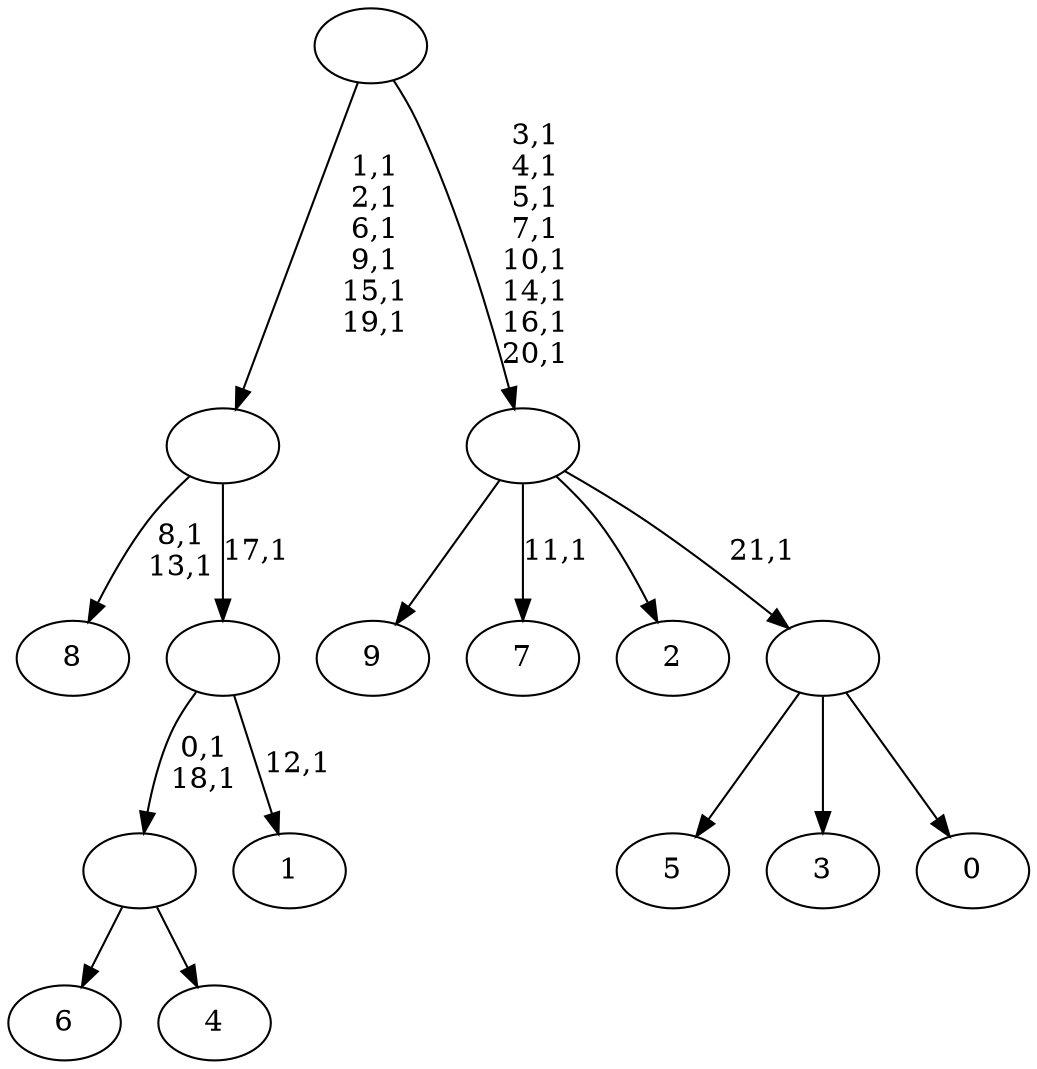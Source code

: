 digraph T {
	32 [label="9"]
	31 [label="8"]
	28 [label="7"]
	26 [label="6"]
	25 [label="5"]
	24 [label="4"]
	23 [label=""]
	21 [label="3"]
	20 [label="2"]
	19 [label="1"]
	17 [label=""]
	16 [label=""]
	10 [label="0"]
	9 [label=""]
	8 [label=""]
	0 [label=""]
	23 -> 26 [label=""]
	23 -> 24 [label=""]
	17 -> 19 [label="12,1"]
	17 -> 23 [label="0,1\n18,1"]
	16 -> 31 [label="8,1\n13,1"]
	16 -> 17 [label="17,1"]
	9 -> 25 [label=""]
	9 -> 21 [label=""]
	9 -> 10 [label=""]
	8 -> 28 [label="11,1"]
	8 -> 32 [label=""]
	8 -> 20 [label=""]
	8 -> 9 [label="21,1"]
	0 -> 8 [label="3,1\n4,1\n5,1\n7,1\n10,1\n14,1\n16,1\n20,1"]
	0 -> 16 [label="1,1\n2,1\n6,1\n9,1\n15,1\n19,1"]
}
